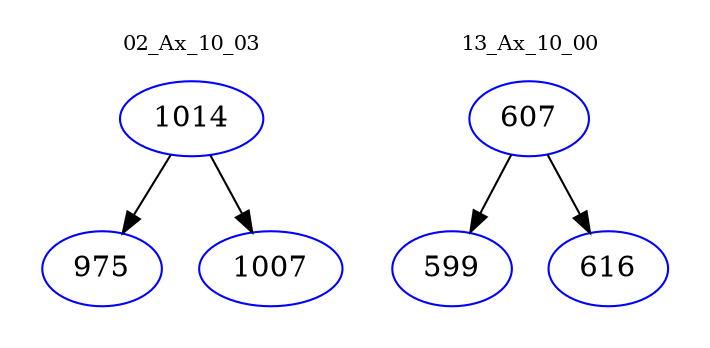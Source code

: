 digraph{
subgraph cluster_0 {
color = white
label = "02_Ax_10_03";
fontsize=10;
T0_1014 [label="1014", color="blue"]
T0_1014 -> T0_975 [color="black"]
T0_975 [label="975", color="blue"]
T0_1014 -> T0_1007 [color="black"]
T0_1007 [label="1007", color="blue"]
}
subgraph cluster_1 {
color = white
label = "13_Ax_10_00";
fontsize=10;
T1_607 [label="607", color="blue"]
T1_607 -> T1_599 [color="black"]
T1_599 [label="599", color="blue"]
T1_607 -> T1_616 [color="black"]
T1_616 [label="616", color="blue"]
}
}
